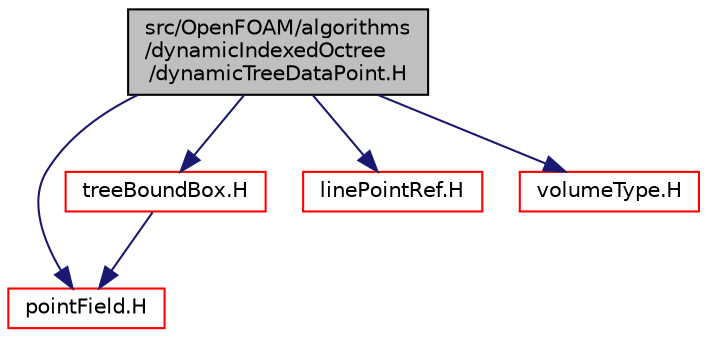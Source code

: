 digraph "src/OpenFOAM/algorithms/dynamicIndexedOctree/dynamicTreeDataPoint.H"
{
  bgcolor="transparent";
  edge [fontname="Helvetica",fontsize="10",labelfontname="Helvetica",labelfontsize="10"];
  node [fontname="Helvetica",fontsize="10",shape=record];
  Node1 [label="src/OpenFOAM/algorithms\l/dynamicIndexedOctree\l/dynamicTreeDataPoint.H",height=0.2,width=0.4,color="black", fillcolor="grey75", style="filled", fontcolor="black"];
  Node1 -> Node2 [color="midnightblue",fontsize="10",style="solid",fontname="Helvetica"];
  Node2 [label="pointField.H",height=0.2,width=0.4,color="red",URL="$a09118.html"];
  Node1 -> Node3 [color="midnightblue",fontsize="10",style="solid",fontname="Helvetica"];
  Node3 [label="treeBoundBox.H",height=0.2,width=0.4,color="red",URL="$a09140.html"];
  Node3 -> Node2 [color="midnightblue",fontsize="10",style="solid",fontname="Helvetica"];
  Node1 -> Node4 [color="midnightblue",fontsize="10",style="solid",fontname="Helvetica"];
  Node4 [label="linePointRef.H",height=0.2,width=0.4,color="red",URL="$a09105.html"];
  Node1 -> Node5 [color="midnightblue",fontsize="10",style="solid",fontname="Helvetica"];
  Node5 [label="volumeType.H",height=0.2,width=0.4,color="red",URL="$a07871.html"];
}
